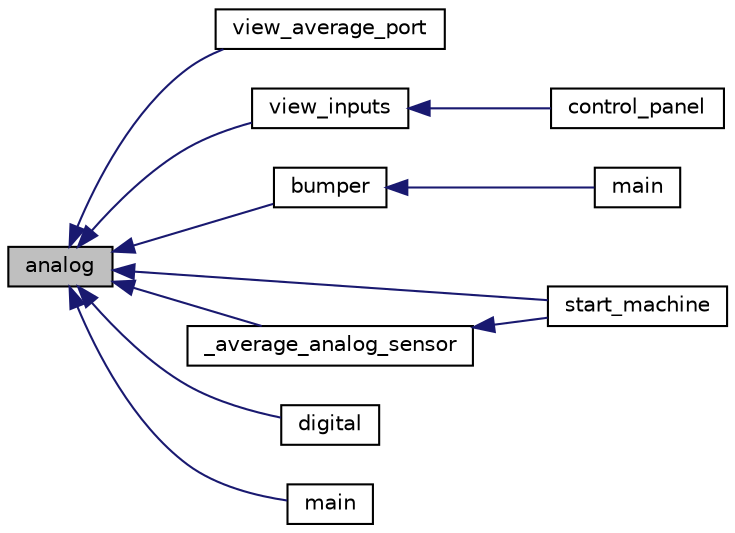 digraph "analog"
{
  edge [fontname="Helvetica",fontsize="10",labelfontname="Helvetica",labelfontsize="10"];
  node [fontname="Helvetica",fontsize="10",shape=record];
  rankdir="LR";
  Node1 [label="analog",height=0.2,width=0.4,color="black", fillcolor="grey75", style="filled" fontcolor="black"];
  Node1 -> Node2 [dir="back",color="midnightblue",fontsize="10",style="solid",fontname="Helvetica"];
  Node2 [label="view_average_port",height=0.2,width=0.4,color="black", fillcolor="white", style="filled",URL="$diagnostic_8c.html#a42755f36768d92ecf643a73490488309"];
  Node1 -> Node3 [dir="back",color="midnightblue",fontsize="10",style="solid",fontname="Helvetica"];
  Node3 [label="view_inputs",height=0.2,width=0.4,color="black", fillcolor="white", style="filled",URL="$diagnostic_8c.html#a9c7615094fa3d462fcd91432cd0d9a3d"];
  Node3 -> Node4 [dir="back",color="midnightblue",fontsize="10",style="solid",fontname="Helvetica"];
  Node4 [label="control_panel",height=0.2,width=0.4,color="black", fillcolor="white", style="filled",URL="$diagnostic_8c.html#ab93a0ba8748af7794b42a8c381480915"];
  Node1 -> Node5 [dir="back",color="midnightblue",fontsize="10",style="solid",fontname="Helvetica"];
  Node5 [label="bumper",height=0.2,width=0.4,color="black", fillcolor="white", style="filled",URL="$base_2lib__rwp_8c.html#a6368ba2819f669bf17962d89b3fca203"];
  Node5 -> Node6 [dir="back",color="midnightblue",fontsize="10",style="solid",fontname="Helvetica"];
  Node6 [label="main",height=0.2,width=0.4,color="black", fillcolor="white", style="filled",URL="$bumper_8c.html#acdef7a1fd863a6d3770c1268cb06add3"];
  Node1 -> Node7 [dir="back",color="midnightblue",fontsize="10",style="solid",fontname="Helvetica"];
  Node7 [label="start_machine",height=0.2,width=0.4,color="black", fillcolor="white", style="filled",URL="$startstp_8c.html#ad098292050d6059ef0b3af84dac1ef6f"];
  Node1 -> Node8 [dir="back",color="midnightblue",fontsize="10",style="solid",fontname="Helvetica"];
  Node8 [label="_average_analog_sensor",height=0.2,width=0.4,color="black", fillcolor="white", style="filled",URL="$startstp_8c.html#aad36a7650fcfc97a17682202424cd242"];
  Node8 -> Node7 [dir="back",color="midnightblue",fontsize="10",style="solid",fontname="Helvetica"];
  Node1 -> Node9 [dir="back",color="midnightblue",fontsize="10",style="solid",fontname="Helvetica"];
  Node9 [label="digital",height=0.2,width=0.4,color="black", fillcolor="white", style="filled",URL="$lib__hb_8c.html#a3eb7db79d996b92f7063b65dc34b3484"];
  Node1 -> Node10 [dir="back",color="midnightblue",fontsize="10",style="solid",fontname="Helvetica"];
  Node10 [label="main",height=0.2,width=0.4,color="black", fillcolor="white", style="filled",URL="$analog5_8c.html#acdef7a1fd863a6d3770c1268cb06add3"];
}
